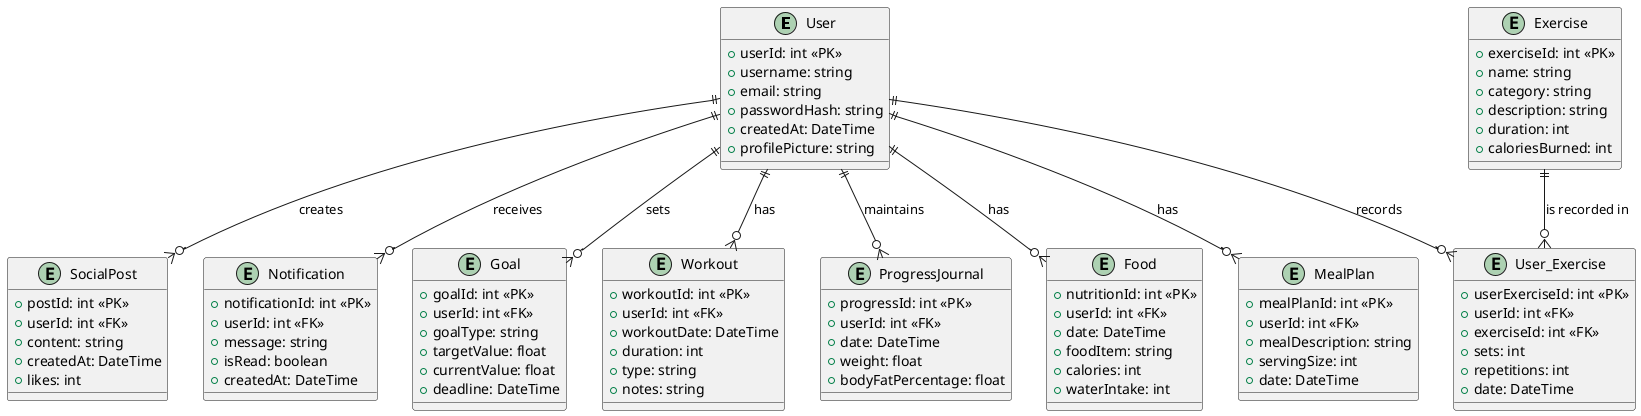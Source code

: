 @startuml DataView
entity "User" {
    + userId: int <<PK>>
    + username: string
    + email: string
    + passwordHash: string
    + createdAt: DateTime
    + profilePicture: string
}

entity "Workout" {
    + workoutId: int <<PK>>
    + userId: int <<FK>>
    + workoutDate: DateTime
    + duration: int
    + type: string
    + notes: string
}

entity "Food" {
    + nutritionId: int <<PK>>
    + userId: int <<FK>>
    + date: DateTime
    + foodItem: string
    + calories: int
    + waterIntake: int
}

entity "MealPlan" {
    + mealPlanId: int <<PK>>
    + userId: int <<FK>>
    + mealDescription: string
    + servingSize: int
    + date: DateTime
}

entity "SocialPost" {
    + postId: int <<PK>>
    + userId: int <<FK>>
    + content: string
    + createdAt: DateTime
    + likes: int
}

entity "Notification" {
    + notificationId: int <<PK>>
    + userId: int <<FK>>
    + message: string
    + isRead: boolean
    + createdAt: DateTime
}

entity "Goal" {
    + goalId: int <<PK>>
    + userId: int <<FK>>
    + goalType: string
    + targetValue: float
    + currentValue: float
    + deadline: DateTime
}

entity "Exercise" {
    + exerciseId: int <<PK>>
    + name: string
    + category: string
    + description: string
    + duration: int
    + caloriesBurned: int
}

entity "User_Exercise" {
    + userExerciseId: int <<PK>>
    + userId: int <<FK>>
    + exerciseId: int <<FK>>
    + sets: int
    + repetitions: int
    + date: DateTime
}

entity "ProgressJournal" {
    + progressId: int <<PK>>
    + userId: int <<FK>>
    + date: DateTime
    + weight: float
    + bodyFatPercentage: float
}

' Relationships
User ||--o{ Workout : "has"
User ||--o{ Food : "has"
User ||--o{ MealPlan : "has" 
User ||--o{ SocialPost : "creates"  
User ||--o{ Notification : "receives"
User ||--o{ Goal : "sets"
User ||--o{ User_Exercise : "records"
Exercise ||--o{ User_Exercise : "is recorded in"
User ||--o{ ProgressJournal : "maintains"

@enduml
